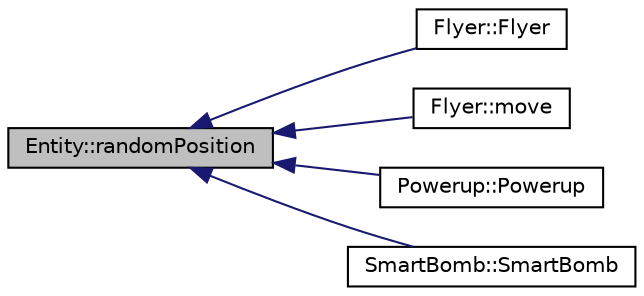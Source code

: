 digraph "Entity::randomPosition"
{
  edge [fontname="Helvetica",fontsize="10",labelfontname="Helvetica",labelfontsize="10"];
  node [fontname="Helvetica",fontsize="10",shape=record];
  rankdir="LR";
  Node1 [label="Entity::randomPosition",height=0.2,width=0.4,color="black", fillcolor="grey75", style="filled", fontcolor="black"];
  Node1 -> Node2 [dir="back",color="midnightblue",fontsize="10",style="solid",fontname="Helvetica"];
  Node2 [label="Flyer::Flyer",height=0.2,width=0.4,color="black", fillcolor="white", style="filled",URL="$classFlyer.html#adaf086c8aeaaeea9b163cf1405b34297"];
  Node1 -> Node3 [dir="back",color="midnightblue",fontsize="10",style="solid",fontname="Helvetica"];
  Node3 [label="Flyer::move",height=0.2,width=0.4,color="black", fillcolor="white", style="filled",URL="$classFlyer.html#a789e59d09800993cadaff15489780850",tooltip="move() function inherited from MovingEntity Moves the ShootingMovingEntity as defined by the derived ..."];
  Node1 -> Node4 [dir="back",color="midnightblue",fontsize="10",style="solid",fontname="Helvetica"];
  Node4 [label="Powerup::Powerup",height=0.2,width=0.4,color="black", fillcolor="white", style="filled",URL="$classPowerup.html#a20c3efe6b86d6f358a57f8215d157b20"];
  Node1 -> Node5 [dir="back",color="midnightblue",fontsize="10",style="solid",fontname="Helvetica"];
  Node5 [label="SmartBomb::SmartBomb",height=0.2,width=0.4,color="black", fillcolor="white", style="filled",URL="$classSmartBomb.html#aa9f830bc8f9e56a9a6928532e1411f49"];
}
